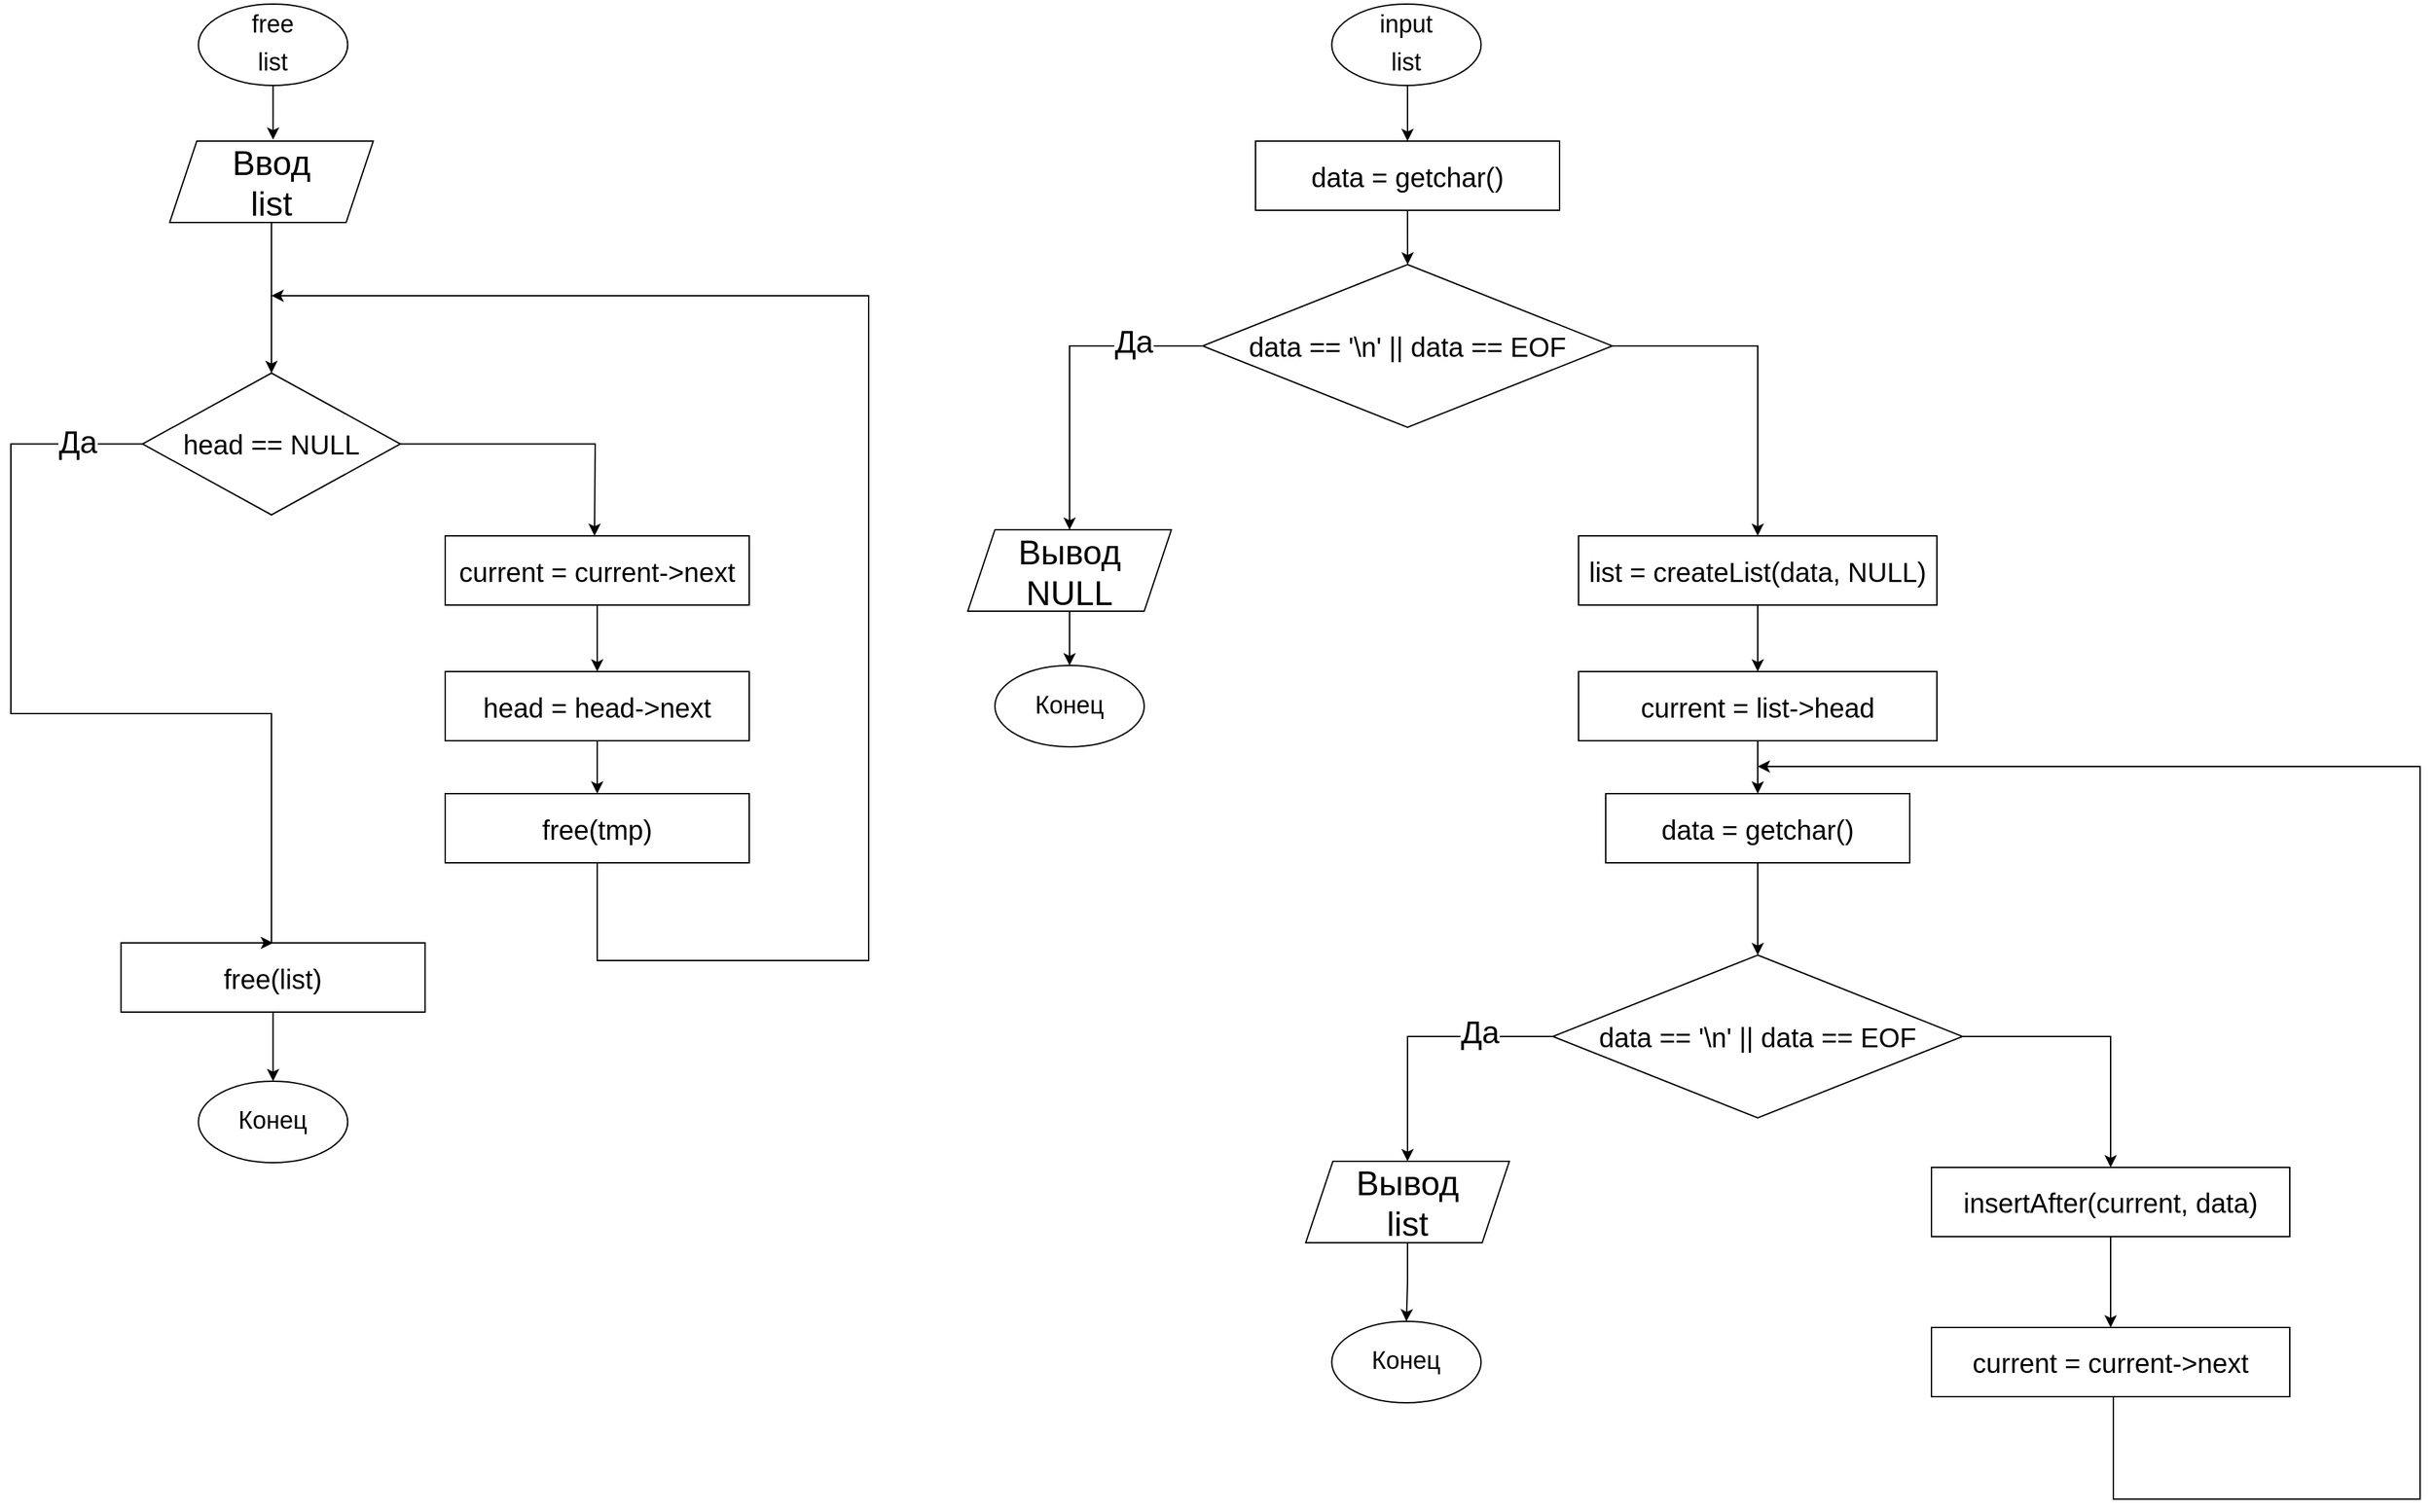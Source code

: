 <mxfile version="22.1.11" type="github">
  <diagram id="C5RBs43oDa-KdzZeNtuy" name="Page-1">
    <mxGraphModel dx="1696" dy="2622" grid="1" gridSize="10" guides="1" tooltips="1" connect="1" arrows="1" fold="1" page="1" pageScale="1" pageWidth="827" pageHeight="1169" math="0" shadow="0">
      <root>
        <mxCell id="WIyWlLk6GJQsqaUBKTNV-0" />
        <mxCell id="WIyWlLk6GJQsqaUBKTNV-1" parent="WIyWlLk6GJQsqaUBKTNV-0" />
        <mxCell id="Oa3e6Vop-IHJ1VwNxxfE-0" value="" style="edgeStyle=orthogonalEdgeStyle;rounded=0;orthogonalLoop=1;jettySize=auto;html=1;" edge="1" parent="WIyWlLk6GJQsqaUBKTNV-1" source="Oa3e6Vop-IHJ1VwNxxfE-1">
          <mxGeometry relative="1" as="geometry">
            <mxPoint x="1118.18" y="-382" as="targetPoint" />
          </mxGeometry>
        </mxCell>
        <mxCell id="Oa3e6Vop-IHJ1VwNxxfE-1" value="&lt;p style=&quot;line-height: 110%;&quot;&gt;&lt;span style=&quot;font-size: 18px;&quot;&gt;free&lt;/span&gt;&lt;/p&gt;&lt;p style=&quot;line-height: 110%;&quot;&gt;&lt;span style=&quot;font-size: 18px;&quot;&gt;list&lt;/span&gt;&lt;/p&gt;" style="ellipse;whiteSpace=wrap;html=1;" vertex="1" parent="WIyWlLk6GJQsqaUBKTNV-1">
          <mxGeometry x="1063.18" y="-482" width="110" height="60" as="geometry" />
        </mxCell>
        <mxCell id="Oa3e6Vop-IHJ1VwNxxfE-2" style="edgeStyle=orthogonalEdgeStyle;rounded=0;orthogonalLoop=1;jettySize=auto;html=1;exitX=0.5;exitY=1;exitDx=0;exitDy=0;entryX=0.5;entryY=0;entryDx=0;entryDy=0;" edge="1" parent="WIyWlLk6GJQsqaUBKTNV-1" source="Oa3e6Vop-IHJ1VwNxxfE-3" target="Oa3e6Vop-IHJ1VwNxxfE-17">
          <mxGeometry relative="1" as="geometry">
            <mxPoint x="1117.0" y="-270.0" as="targetPoint" />
          </mxGeometry>
        </mxCell>
        <mxCell id="Oa3e6Vop-IHJ1VwNxxfE-3" value="&lt;span style=&quot;font-size: 25px;&quot;&gt;Ввод&lt;br&gt;list&lt;br&gt;&lt;/span&gt;" style="shape=parallelogram;perimeter=parallelogramPerimeter;whiteSpace=wrap;html=1;fixedSize=1;" vertex="1" parent="WIyWlLk6GJQsqaUBKTNV-1">
          <mxGeometry x="1042" y="-381" width="150" height="60" as="geometry" />
        </mxCell>
        <mxCell id="Oa3e6Vop-IHJ1VwNxxfE-12" style="edgeStyle=orthogonalEdgeStyle;rounded=0;orthogonalLoop=1;jettySize=auto;html=1;exitX=0.5;exitY=1;exitDx=0;exitDy=0;entryX=0.5;entryY=0;entryDx=0;entryDy=0;" edge="1" parent="WIyWlLk6GJQsqaUBKTNV-1" source="Oa3e6Vop-IHJ1VwNxxfE-13" target="Oa3e6Vop-IHJ1VwNxxfE-16">
          <mxGeometry relative="1" as="geometry">
            <mxPoint x="1118.36" y="312" as="targetPoint" />
          </mxGeometry>
        </mxCell>
        <mxCell id="Oa3e6Vop-IHJ1VwNxxfE-13" value="free(list)" style="rounded=0;whiteSpace=wrap;html=1;fontSize=20;" vertex="1" parent="WIyWlLk6GJQsqaUBKTNV-1">
          <mxGeometry x="1006.18" y="210" width="224" height="51" as="geometry" />
        </mxCell>
        <mxCell id="Oa3e6Vop-IHJ1VwNxxfE-16" value="&lt;p style=&quot;line-height: 110%;&quot;&gt;&lt;span style=&quot;font-size: 18px;&quot;&gt;Конец&lt;/span&gt;&lt;/p&gt;" style="ellipse;whiteSpace=wrap;html=1;" vertex="1" parent="WIyWlLk6GJQsqaUBKTNV-1">
          <mxGeometry x="1063.18" y="312" width="110" height="60" as="geometry" />
        </mxCell>
        <mxCell id="Oa3e6Vop-IHJ1VwNxxfE-18" style="edgeStyle=orthogonalEdgeStyle;rounded=0;orthogonalLoop=1;jettySize=auto;html=1;exitX=0;exitY=0.5;exitDx=0;exitDy=0;entryX=0.5;entryY=0;entryDx=0;entryDy=0;" edge="1" parent="WIyWlLk6GJQsqaUBKTNV-1" source="Oa3e6Vop-IHJ1VwNxxfE-17" target="Oa3e6Vop-IHJ1VwNxxfE-13">
          <mxGeometry relative="1" as="geometry">
            <mxPoint x="1115" y="130" as="targetPoint" />
            <Array as="points">
              <mxPoint x="925" y="-158" />
              <mxPoint x="925" y="41" />
              <mxPoint x="1117" y="41" />
            </Array>
          </mxGeometry>
        </mxCell>
        <mxCell id="Oa3e6Vop-IHJ1VwNxxfE-20" style="edgeStyle=orthogonalEdgeStyle;rounded=0;orthogonalLoop=1;jettySize=auto;html=1;exitX=1;exitY=0.5;exitDx=0;exitDy=0;" edge="1" parent="WIyWlLk6GJQsqaUBKTNV-1" source="Oa3e6Vop-IHJ1VwNxxfE-17">
          <mxGeometry relative="1" as="geometry">
            <mxPoint x="1355" y="-90" as="targetPoint" />
          </mxGeometry>
        </mxCell>
        <mxCell id="Oa3e6Vop-IHJ1VwNxxfE-17" value="&lt;span style=&quot;font-size: 20px;&quot;&gt;head == NULL&lt;/span&gt;" style="rhombus;whiteSpace=wrap;html=1;" vertex="1" parent="WIyWlLk6GJQsqaUBKTNV-1">
          <mxGeometry x="1022" y="-210" width="190" height="104.5" as="geometry" />
        </mxCell>
        <mxCell id="Oa3e6Vop-IHJ1VwNxxfE-19" value="&lt;font style=&quot;font-size: 23px;&quot;&gt;Да&lt;/font&gt;" style="edgeLabel;html=1;align=center;verticalAlign=middle;resizable=0;points=[];" vertex="1" connectable="0" parent="WIyWlLk6GJQsqaUBKTNV-1">
          <mxGeometry x="974.001" y="-159.75" as="geometry" />
        </mxCell>
        <mxCell id="Oa3e6Vop-IHJ1VwNxxfE-23" style="edgeStyle=orthogonalEdgeStyle;rounded=0;orthogonalLoop=1;jettySize=auto;html=1;exitX=0.5;exitY=1;exitDx=0;exitDy=0;entryX=0.5;entryY=0;entryDx=0;entryDy=0;" edge="1" parent="WIyWlLk6GJQsqaUBKTNV-1" source="Oa3e6Vop-IHJ1VwNxxfE-21" target="Oa3e6Vop-IHJ1VwNxxfE-22">
          <mxGeometry relative="1" as="geometry" />
        </mxCell>
        <mxCell id="Oa3e6Vop-IHJ1VwNxxfE-21" value="current = current-&amp;gt;next" style="rounded=0;whiteSpace=wrap;html=1;fontSize=20;" vertex="1" parent="WIyWlLk6GJQsqaUBKTNV-1">
          <mxGeometry x="1245" y="-90" width="224" height="51" as="geometry" />
        </mxCell>
        <mxCell id="Oa3e6Vop-IHJ1VwNxxfE-24" style="edgeStyle=orthogonalEdgeStyle;rounded=0;orthogonalLoop=1;jettySize=auto;html=1;exitX=0.5;exitY=1;exitDx=0;exitDy=0;entryX=0.5;entryY=0;entryDx=0;entryDy=0;" edge="1" parent="WIyWlLk6GJQsqaUBKTNV-1" source="Oa3e6Vop-IHJ1VwNxxfE-22" target="Oa3e6Vop-IHJ1VwNxxfE-25">
          <mxGeometry relative="1" as="geometry">
            <mxPoint x="1356.842" y="90" as="targetPoint" />
          </mxGeometry>
        </mxCell>
        <mxCell id="Oa3e6Vop-IHJ1VwNxxfE-22" value="head = head-&amp;gt;next" style="rounded=0;whiteSpace=wrap;html=1;fontSize=20;" vertex="1" parent="WIyWlLk6GJQsqaUBKTNV-1">
          <mxGeometry x="1245" y="10" width="224" height="51" as="geometry" />
        </mxCell>
        <mxCell id="Oa3e6Vop-IHJ1VwNxxfE-27" style="edgeStyle=orthogonalEdgeStyle;rounded=0;orthogonalLoop=1;jettySize=auto;html=1;exitX=0.5;exitY=1;exitDx=0;exitDy=0;" edge="1" parent="WIyWlLk6GJQsqaUBKTNV-1" source="Oa3e6Vop-IHJ1VwNxxfE-25">
          <mxGeometry relative="1" as="geometry">
            <mxPoint x="1117" y="-267" as="targetPoint" />
            <mxPoint x="1359.0" y="154.0" as="sourcePoint" />
            <Array as="points">
              <mxPoint x="1357" y="223" />
              <mxPoint x="1557" y="223" />
              <mxPoint x="1557" y="-267" />
            </Array>
          </mxGeometry>
        </mxCell>
        <mxCell id="Oa3e6Vop-IHJ1VwNxxfE-25" value="free(tmp)" style="rounded=0;whiteSpace=wrap;html=1;fontSize=20;" vertex="1" parent="WIyWlLk6GJQsqaUBKTNV-1">
          <mxGeometry x="1245" y="100" width="224" height="51" as="geometry" />
        </mxCell>
        <mxCell id="Oa3e6Vop-IHJ1VwNxxfE-28" value="" style="edgeStyle=orthogonalEdgeStyle;rounded=0;orthogonalLoop=1;jettySize=auto;html=1;entryX=0.5;entryY=0;entryDx=0;entryDy=0;" edge="1" parent="WIyWlLk6GJQsqaUBKTNV-1" source="Oa3e6Vop-IHJ1VwNxxfE-29" target="Oa3e6Vop-IHJ1VwNxxfE-45">
          <mxGeometry relative="1" as="geometry">
            <mxPoint x="1953.18" y="-382" as="targetPoint" />
            <Array as="points">
              <mxPoint x="1953" y="-381" />
            </Array>
          </mxGeometry>
        </mxCell>
        <mxCell id="Oa3e6Vop-IHJ1VwNxxfE-29" value="&lt;p style=&quot;line-height: 110%;&quot;&gt;&lt;span style=&quot;font-size: 18px;&quot;&gt;input&lt;/span&gt;&lt;/p&gt;&lt;p style=&quot;line-height: 110%;&quot;&gt;&lt;span style=&quot;font-size: 18px;&quot;&gt;list&lt;/span&gt;&lt;/p&gt;" style="ellipse;whiteSpace=wrap;html=1;" vertex="1" parent="WIyWlLk6GJQsqaUBKTNV-1">
          <mxGeometry x="1898.18" y="-482" width="110" height="60" as="geometry" />
        </mxCell>
        <mxCell id="Oa3e6Vop-IHJ1VwNxxfE-46" style="edgeStyle=orthogonalEdgeStyle;rounded=0;orthogonalLoop=1;jettySize=auto;html=1;exitX=0.5;exitY=1;exitDx=0;exitDy=0;" edge="1" parent="WIyWlLk6GJQsqaUBKTNV-1" source="Oa3e6Vop-IHJ1VwNxxfE-45">
          <mxGeometry relative="1" as="geometry">
            <mxPoint x="1954.074" y="-290" as="targetPoint" />
          </mxGeometry>
        </mxCell>
        <mxCell id="Oa3e6Vop-IHJ1VwNxxfE-45" value="data = getchar()" style="rounded=0;whiteSpace=wrap;html=1;fontSize=20;" vertex="1" parent="WIyWlLk6GJQsqaUBKTNV-1">
          <mxGeometry x="1842" y="-381" width="224" height="51" as="geometry" />
        </mxCell>
        <mxCell id="Oa3e6Vop-IHJ1VwNxxfE-49" style="edgeStyle=orthogonalEdgeStyle;rounded=0;orthogonalLoop=1;jettySize=auto;html=1;exitX=0;exitY=0.5;exitDx=0;exitDy=0;entryX=0.5;entryY=0;entryDx=0;entryDy=0;" edge="1" parent="WIyWlLk6GJQsqaUBKTNV-1" source="Oa3e6Vop-IHJ1VwNxxfE-47" target="Oa3e6Vop-IHJ1VwNxxfE-50">
          <mxGeometry relative="1" as="geometry">
            <mxPoint x="1710" y="-50" as="targetPoint" />
          </mxGeometry>
        </mxCell>
        <mxCell id="Oa3e6Vop-IHJ1VwNxxfE-51" style="edgeStyle=orthogonalEdgeStyle;rounded=0;orthogonalLoop=1;jettySize=auto;html=1;exitX=1;exitY=0.5;exitDx=0;exitDy=0;entryX=0.5;entryY=0;entryDx=0;entryDy=0;" edge="1" parent="WIyWlLk6GJQsqaUBKTNV-1" source="Oa3e6Vop-IHJ1VwNxxfE-47" target="Oa3e6Vop-IHJ1VwNxxfE-52">
          <mxGeometry relative="1" as="geometry">
            <mxPoint x="2210" y="-90" as="targetPoint" />
          </mxGeometry>
        </mxCell>
        <mxCell id="Oa3e6Vop-IHJ1VwNxxfE-47" value="&lt;span style=&quot;font-size: 20px;&quot;&gt;data == &#39;\n&#39; || data == EOF&lt;/span&gt;" style="rhombus;whiteSpace=wrap;html=1;" vertex="1" parent="WIyWlLk6GJQsqaUBKTNV-1">
          <mxGeometry x="1803.09" y="-290" width="301.82" height="120" as="geometry" />
        </mxCell>
        <mxCell id="Oa3e6Vop-IHJ1VwNxxfE-62" style="edgeStyle=orthogonalEdgeStyle;rounded=0;orthogonalLoop=1;jettySize=auto;html=1;exitX=0.5;exitY=1;exitDx=0;exitDy=0;entryX=0.5;entryY=0;entryDx=0;entryDy=0;" edge="1" parent="WIyWlLk6GJQsqaUBKTNV-1" source="Oa3e6Vop-IHJ1VwNxxfE-50" target="Oa3e6Vop-IHJ1VwNxxfE-61">
          <mxGeometry relative="1" as="geometry" />
        </mxCell>
        <mxCell id="Oa3e6Vop-IHJ1VwNxxfE-50" value="&lt;span style=&quot;font-size: 25px;&quot;&gt;Вывод&lt;br&gt;NULL&lt;br&gt;&lt;/span&gt;" style="shape=parallelogram;perimeter=parallelogramPerimeter;whiteSpace=wrap;html=1;fixedSize=1;" vertex="1" parent="WIyWlLk6GJQsqaUBKTNV-1">
          <mxGeometry x="1630" y="-94.5" width="150" height="60" as="geometry" />
        </mxCell>
        <mxCell id="Oa3e6Vop-IHJ1VwNxxfE-54" style="edgeStyle=orthogonalEdgeStyle;rounded=0;orthogonalLoop=1;jettySize=auto;html=1;exitX=0.5;exitY=1;exitDx=0;exitDy=0;entryX=0.5;entryY=0;entryDx=0;entryDy=0;" edge="1" parent="WIyWlLk6GJQsqaUBKTNV-1" source="Oa3e6Vop-IHJ1VwNxxfE-52" target="Oa3e6Vop-IHJ1VwNxxfE-55">
          <mxGeometry relative="1" as="geometry">
            <mxPoint x="2210" y="20" as="targetPoint" />
          </mxGeometry>
        </mxCell>
        <mxCell id="Oa3e6Vop-IHJ1VwNxxfE-52" value="list = createList(data, NULL)" style="rounded=0;whiteSpace=wrap;html=1;fontSize=20;" vertex="1" parent="WIyWlLk6GJQsqaUBKTNV-1">
          <mxGeometry x="2080" y="-90" width="264" height="51" as="geometry" />
        </mxCell>
        <mxCell id="Oa3e6Vop-IHJ1VwNxxfE-53" value="&lt;font style=&quot;font-size: 23px;&quot;&gt;Да&lt;/font&gt;" style="edgeLabel;html=1;align=center;verticalAlign=middle;resizable=0;points=[];" vertex="1" connectable="0" parent="WIyWlLk6GJQsqaUBKTNV-1">
          <mxGeometry x="1752.001" y="-233.0" as="geometry" />
        </mxCell>
        <mxCell id="Oa3e6Vop-IHJ1VwNxxfE-55" value="current = list-&amp;gt;head" style="rounded=0;whiteSpace=wrap;html=1;fontSize=20;" vertex="1" parent="WIyWlLk6GJQsqaUBKTNV-1">
          <mxGeometry x="2080" y="10" width="264" height="51" as="geometry" />
        </mxCell>
        <mxCell id="Oa3e6Vop-IHJ1VwNxxfE-59" style="edgeStyle=orthogonalEdgeStyle;rounded=0;orthogonalLoop=1;jettySize=auto;html=1;exitX=0;exitY=0.5;exitDx=0;exitDy=0;entryX=0.5;entryY=0;entryDx=0;entryDy=0;" edge="1" parent="WIyWlLk6GJQsqaUBKTNV-1" source="Oa3e6Vop-IHJ1VwNxxfE-58" target="Oa3e6Vop-IHJ1VwNxxfE-60">
          <mxGeometry relative="1" as="geometry">
            <mxPoint x="1940" y="389" as="targetPoint" />
          </mxGeometry>
        </mxCell>
        <mxCell id="Oa3e6Vop-IHJ1VwNxxfE-65" style="edgeStyle=orthogonalEdgeStyle;rounded=0;orthogonalLoop=1;jettySize=auto;html=1;exitX=1;exitY=0.5;exitDx=0;exitDy=0;entryX=0.5;entryY=0;entryDx=0;entryDy=0;" edge="1" parent="WIyWlLk6GJQsqaUBKTNV-1" source="Oa3e6Vop-IHJ1VwNxxfE-58" target="Oa3e6Vop-IHJ1VwNxxfE-75">
          <mxGeometry relative="1" as="geometry">
            <mxPoint x="2474.91" y="375.5" as="targetPoint" />
          </mxGeometry>
        </mxCell>
        <mxCell id="Oa3e6Vop-IHJ1VwNxxfE-58" value="&lt;span style=&quot;font-size: 20px;&quot;&gt;data == &#39;\n&#39; || data == EOF&lt;/span&gt;" style="rhombus;whiteSpace=wrap;html=1;" vertex="1" parent="WIyWlLk6GJQsqaUBKTNV-1">
          <mxGeometry x="2061.09" y="219" width="301.82" height="120" as="geometry" />
        </mxCell>
        <mxCell id="Oa3e6Vop-IHJ1VwNxxfE-64" style="edgeStyle=orthogonalEdgeStyle;rounded=0;orthogonalLoop=1;jettySize=auto;html=1;exitX=0.5;exitY=1;exitDx=0;exitDy=0;entryX=0.5;entryY=0;entryDx=0;entryDy=0;" edge="1" parent="WIyWlLk6GJQsqaUBKTNV-1" source="Oa3e6Vop-IHJ1VwNxxfE-60" target="Oa3e6Vop-IHJ1VwNxxfE-63">
          <mxGeometry relative="1" as="geometry" />
        </mxCell>
        <mxCell id="Oa3e6Vop-IHJ1VwNxxfE-60" value="&lt;span style=&quot;font-size: 25px;&quot;&gt;Вывод&lt;br&gt;list&lt;br&gt;&lt;/span&gt;" style="shape=parallelogram;perimeter=parallelogramPerimeter;whiteSpace=wrap;html=1;fixedSize=1;" vertex="1" parent="WIyWlLk6GJQsqaUBKTNV-1">
          <mxGeometry x="1879" y="371" width="150" height="60" as="geometry" />
        </mxCell>
        <mxCell id="Oa3e6Vop-IHJ1VwNxxfE-61" value="&lt;p style=&quot;line-height: 110%;&quot;&gt;&lt;span style=&quot;font-size: 18px;&quot;&gt;Конец&lt;/span&gt;&lt;/p&gt;" style="ellipse;whiteSpace=wrap;html=1;" vertex="1" parent="WIyWlLk6GJQsqaUBKTNV-1">
          <mxGeometry x="1650" y="5.5" width="110" height="60" as="geometry" />
        </mxCell>
        <mxCell id="Oa3e6Vop-IHJ1VwNxxfE-63" value="&lt;p style=&quot;line-height: 110%;&quot;&gt;&lt;span style=&quot;font-size: 18px;&quot;&gt;Конец&lt;/span&gt;&lt;/p&gt;" style="ellipse;whiteSpace=wrap;html=1;" vertex="1" parent="WIyWlLk6GJQsqaUBKTNV-1">
          <mxGeometry x="1898.18" y="489" width="110" height="60" as="geometry" />
        </mxCell>
        <mxCell id="Oa3e6Vop-IHJ1VwNxxfE-66" value="&lt;font style=&quot;font-size: 23px;&quot;&gt;Да&lt;/font&gt;" style="edgeLabel;html=1;align=center;verticalAlign=middle;resizable=0;points=[];" vertex="1" connectable="0" parent="WIyWlLk6GJQsqaUBKTNV-1">
          <mxGeometry x="2007.181" y="276.0" as="geometry" />
        </mxCell>
        <mxCell id="Oa3e6Vop-IHJ1VwNxxfE-73" value="" style="edgeStyle=orthogonalEdgeStyle;rounded=0;orthogonalLoop=1;jettySize=auto;html=1;exitX=0.5;exitY=1;exitDx=0;exitDy=0;" edge="1" parent="WIyWlLk6GJQsqaUBKTNV-1" source="Oa3e6Vop-IHJ1VwNxxfE-55" target="Oa3e6Vop-IHJ1VwNxxfE-72">
          <mxGeometry relative="1" as="geometry">
            <mxPoint x="2211.765" y="160" as="targetPoint" />
            <mxPoint x="2212" y="71" as="sourcePoint" />
          </mxGeometry>
        </mxCell>
        <mxCell id="Oa3e6Vop-IHJ1VwNxxfE-74" style="edgeStyle=orthogonalEdgeStyle;rounded=0;orthogonalLoop=1;jettySize=auto;html=1;exitX=0.5;exitY=1;exitDx=0;exitDy=0;entryX=0.5;entryY=0;entryDx=0;entryDy=0;" edge="1" parent="WIyWlLk6GJQsqaUBKTNV-1" source="Oa3e6Vop-IHJ1VwNxxfE-72" target="Oa3e6Vop-IHJ1VwNxxfE-58">
          <mxGeometry relative="1" as="geometry" />
        </mxCell>
        <mxCell id="Oa3e6Vop-IHJ1VwNxxfE-72" value="data = getchar()" style="rounded=0;whiteSpace=wrap;html=1;fontSize=20;" vertex="1" parent="WIyWlLk6GJQsqaUBKTNV-1">
          <mxGeometry x="2100" y="100" width="224" height="51" as="geometry" />
        </mxCell>
        <mxCell id="Oa3e6Vop-IHJ1VwNxxfE-76" style="edgeStyle=orthogonalEdgeStyle;rounded=0;orthogonalLoop=1;jettySize=auto;html=1;exitX=0.5;exitY=1;exitDx=0;exitDy=0;entryX=0.5;entryY=0;entryDx=0;entryDy=0;" edge="1" parent="WIyWlLk6GJQsqaUBKTNV-1" source="Oa3e6Vop-IHJ1VwNxxfE-75" target="Oa3e6Vop-IHJ1VwNxxfE-77">
          <mxGeometry relative="1" as="geometry">
            <mxPoint x="2472" y="500" as="targetPoint" />
          </mxGeometry>
        </mxCell>
        <mxCell id="Oa3e6Vop-IHJ1VwNxxfE-75" value="insertAfter(current, data)" style="rounded=0;whiteSpace=wrap;html=1;fontSize=20;" vertex="1" parent="WIyWlLk6GJQsqaUBKTNV-1">
          <mxGeometry x="2340" y="375.5" width="264" height="51" as="geometry" />
        </mxCell>
        <mxCell id="Oa3e6Vop-IHJ1VwNxxfE-78" style="edgeStyle=orthogonalEdgeStyle;rounded=0;orthogonalLoop=1;jettySize=auto;html=1;exitX=0.5;exitY=1;exitDx=0;exitDy=0;" edge="1" parent="WIyWlLk6GJQsqaUBKTNV-1">
          <mxGeometry relative="1" as="geometry">
            <mxPoint x="2212" y="80" as="targetPoint" />
            <mxPoint x="2474.0" y="544.5" as="sourcePoint" />
            <Array as="points">
              <mxPoint x="2474" y="620" />
              <mxPoint x="2700" y="620" />
              <mxPoint x="2700" y="80" />
            </Array>
          </mxGeometry>
        </mxCell>
        <mxCell id="Oa3e6Vop-IHJ1VwNxxfE-77" value="current = current-&amp;gt;next" style="rounded=0;whiteSpace=wrap;html=1;fontSize=20;" vertex="1" parent="WIyWlLk6GJQsqaUBKTNV-1">
          <mxGeometry x="2340" y="493.5" width="264" height="51" as="geometry" />
        </mxCell>
      </root>
    </mxGraphModel>
  </diagram>
</mxfile>
